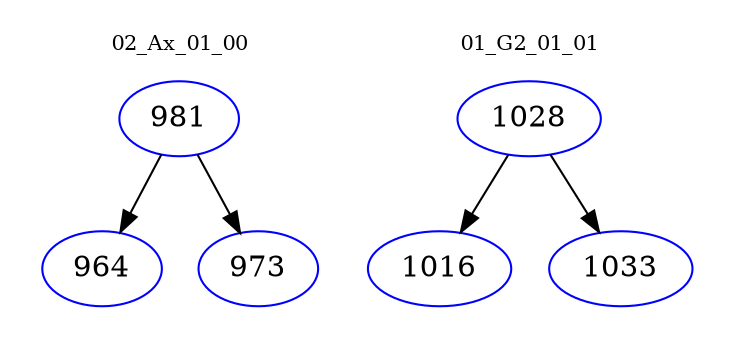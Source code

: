 digraph{
subgraph cluster_0 {
color = white
label = "02_Ax_01_00";
fontsize=10;
T0_981 [label="981", color="blue"]
T0_981 -> T0_964 [color="black"]
T0_964 [label="964", color="blue"]
T0_981 -> T0_973 [color="black"]
T0_973 [label="973", color="blue"]
}
subgraph cluster_1 {
color = white
label = "01_G2_01_01";
fontsize=10;
T1_1028 [label="1028", color="blue"]
T1_1028 -> T1_1016 [color="black"]
T1_1016 [label="1016", color="blue"]
T1_1028 -> T1_1033 [color="black"]
T1_1033 [label="1033", color="blue"]
}
}
